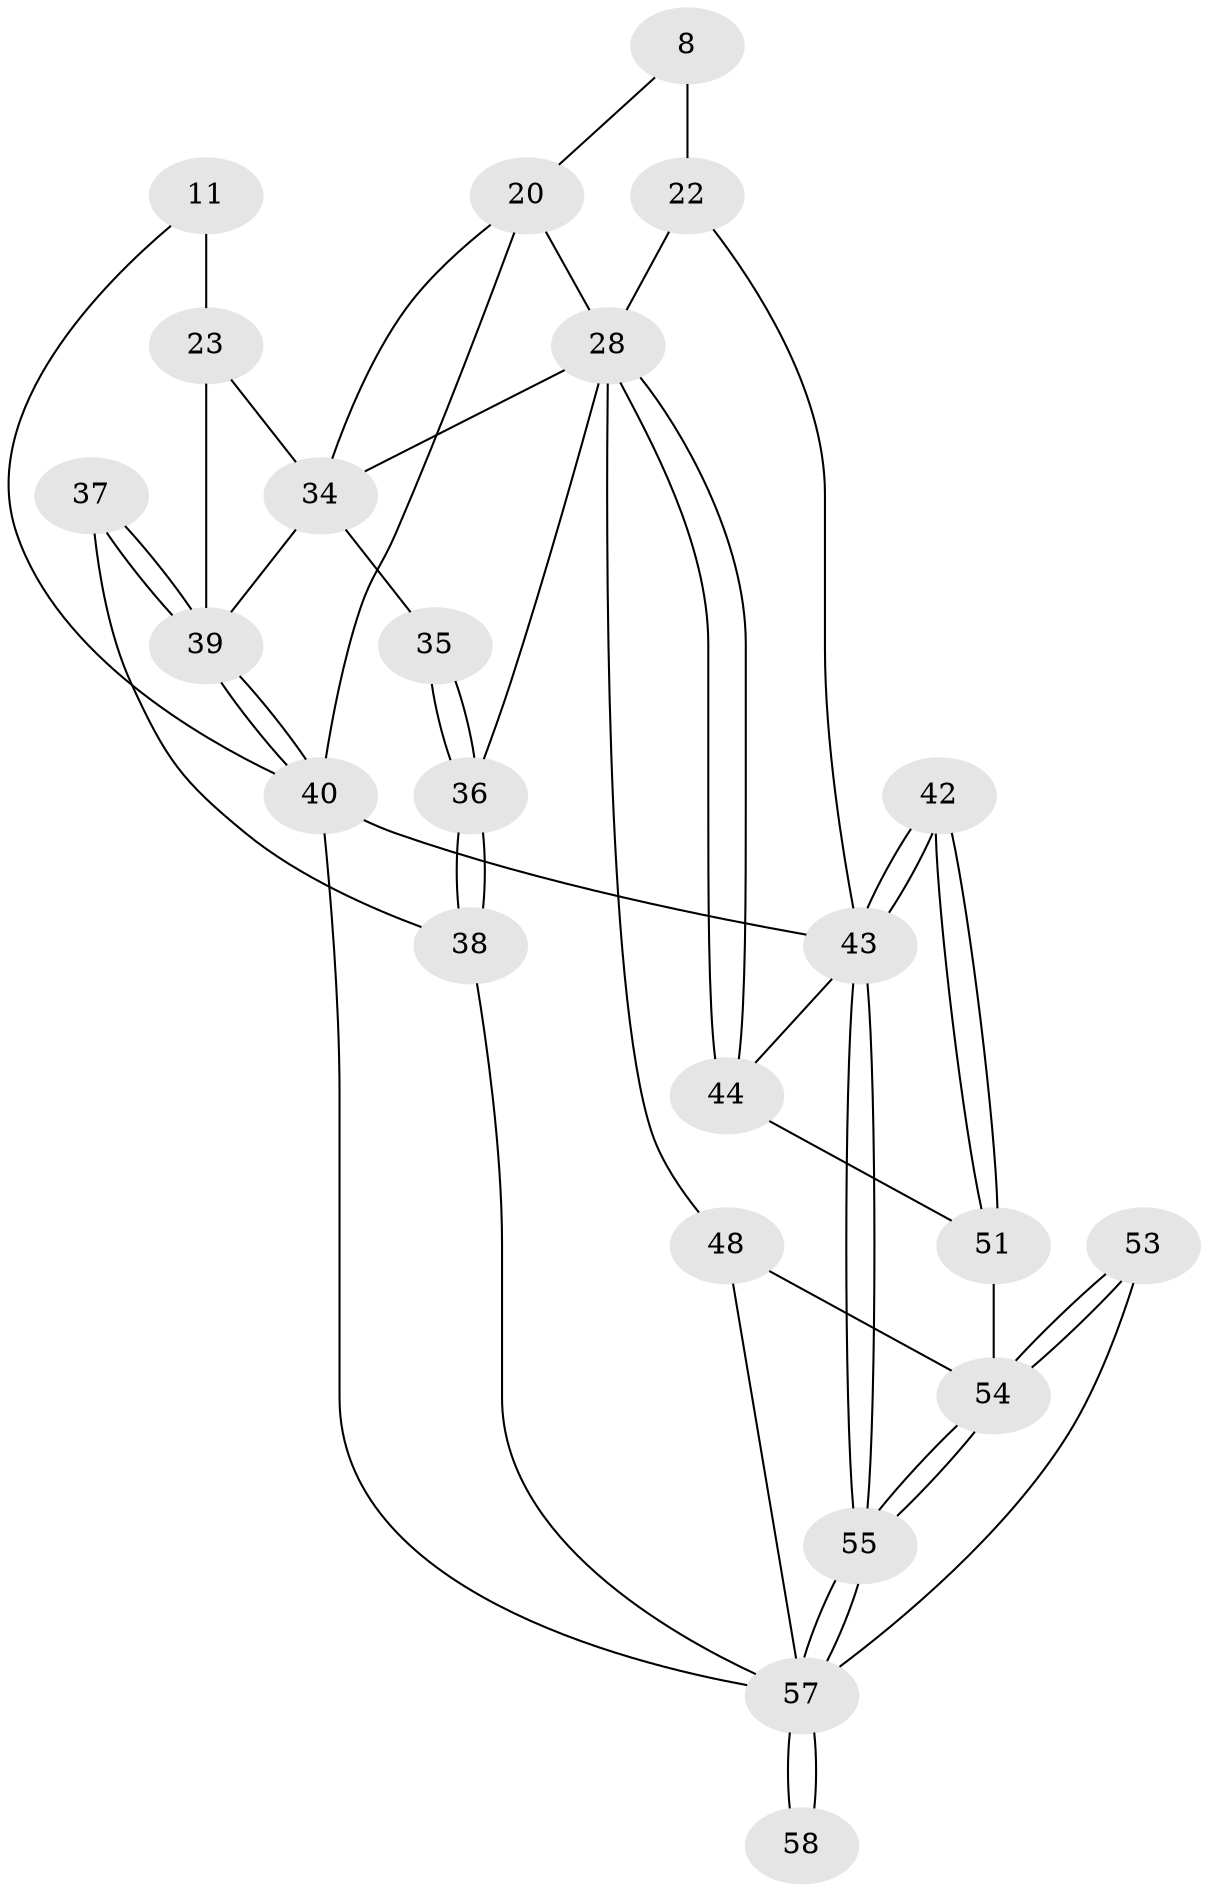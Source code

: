 // original degree distribution, {3: 0.05172413793103448, 6: 0.22413793103448276, 5: 0.5, 4: 0.22413793103448276}
// Generated by graph-tools (version 1.1) at 2025/04/03/04/25 22:04:37]
// undirected, 23 vertices, 50 edges
graph export_dot {
graph [start="1"]
  node [color=gray90,style=filled];
  8 [pos="+0.2325308382538437+0.11402648890298857",super="+5"];
  11 [pos="+1+0.1529250894849578",super="+10"];
  20 [pos="+0.4280091121806496+0.20740146578532392",super="+7+19"];
  22 [pos="+0.15735085497128712+0.2922247889242732",super="+9"];
  23 [pos="+1+0.22592832828940843",super="+14+15"];
  28 [pos="+0.28301273461948295+0.43775989811098054",super="+21+27"];
  34 [pos="+0.7621628090696893+0.4191267059192317",super="+29+30"];
  35 [pos="+0.6322240225382836+0.4274153300178254"];
  36 [pos="+0.533976593823743+0.5317562925499714"];
  37 [pos="+0.775873470031464+0.6776275456903808"];
  38 [pos="+0.6911641188860977+0.6793735215416896"];
  39 [pos="+1+0.7830044659701342",super="+31+32+33"];
  40 [pos="+1+1",super="+12+18"];
  42 [pos="+0+1"];
  43 [pos="+0+1",super="+2+41"];
  44 [pos="+0.07876205376750343+0.6056305899463882"];
  48 [pos="+0.34212467988237016+0.6861746974503548"];
  51 [pos="+0.2035458707753431+0.7673005496190841"];
  53 [pos="+0.29310641527251174+0.8465805420168656"];
  54 [pos="+0.1527760442264592+1",super="+50+49"];
  55 [pos="+0.032757110726099437+1"];
  57 [pos="+0.07505171916046942+1",super="+52+47+56"];
  58 [pos="+0.5218848205227882+1"];
  8 -- 20;
  8 -- 22 [weight=2];
  11 -- 23 [weight=2];
  11 -- 40;
  20 -- 40 [weight=2];
  20 -- 28 [weight=2];
  20 -- 34;
  22 -- 43 [weight=2];
  22 -- 28;
  23 -- 39 [weight=2];
  23 -- 34;
  28 -- 44;
  28 -- 44;
  28 -- 48;
  28 -- 36;
  28 -- 34;
  34 -- 35 [weight=2];
  34 -- 39;
  35 -- 36;
  35 -- 36;
  36 -- 38;
  36 -- 38;
  37 -- 38;
  37 -- 39 [weight=2];
  37 -- 39;
  38 -- 57;
  39 -- 40;
  39 -- 40;
  40 -- 43 [weight=3];
  40 -- 57;
  42 -- 43 [weight=2];
  42 -- 43;
  42 -- 51;
  42 -- 51;
  43 -- 55;
  43 -- 55;
  43 -- 44;
  44 -- 51;
  48 -- 54;
  48 -- 57;
  51 -- 54;
  53 -- 54 [weight=2];
  53 -- 54;
  53 -- 57;
  54 -- 55;
  54 -- 55;
  55 -- 57;
  55 -- 57;
  57 -- 58 [weight=3];
  57 -- 58;
}
